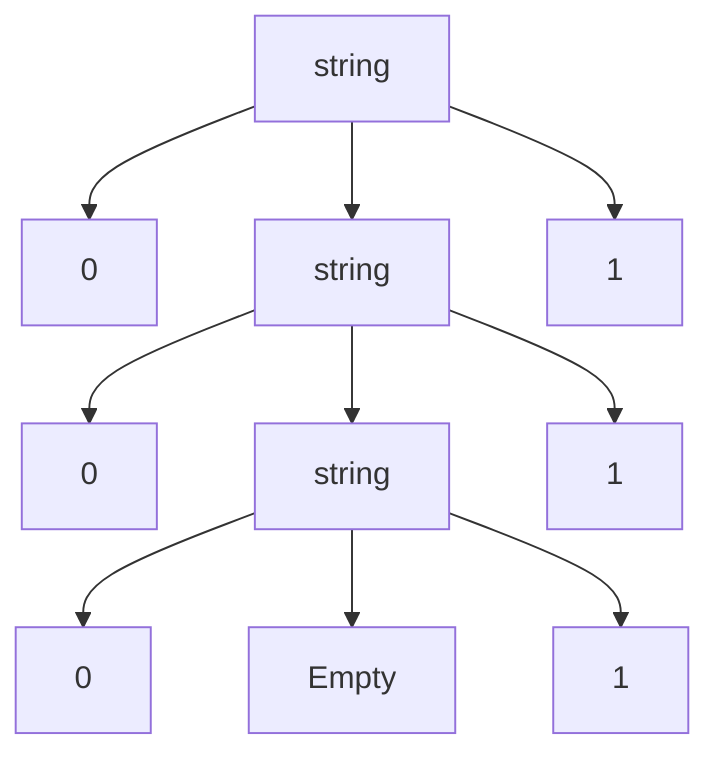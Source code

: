 graph TD
  a[string]
  a --> z1[0]
  a --> b
  a --> o1[1]
  b[string]
  b --> z2[0]
  b --> c
  b --> o2[1]
  c[string]
  c --> z3[0]
  c --> d
  c --> o3[1]
  d[Empty]